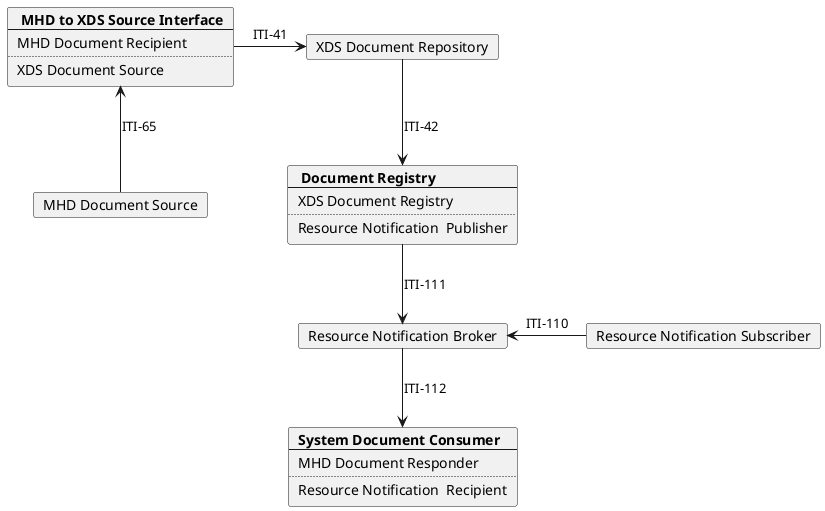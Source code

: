 @startuml
skinparam svgDimensionStyle false
skinparam componentStyle rectangle

hide footbox
/' title "DSUBm grouped with MHD" '/

card "MHD Document Source" as MHD_SOURCE
card  SourceInterface [
  <b> MHD to XDS Source Interface
  ----
  MHD Document Recipient
  ....
  XDS Document Source 
]
card "XDS Document Repository" as XDS_Repo 
card  Registry [
  <b> Document Registry
  ----
  XDS Document Registry 
  ....
  Resource Notification  Publisher
]
card "Resource Notification Broker" as DSUBm_Broker
card "Resource Notification Subscriber" as DSUBm_Subscriber


card  Consumer [
  <b>System Document Consumer
  ----
  MHD Document Responder
  ....
  Resource Notification  Recipient
]



MHD_SOURCE -u-> SourceInterface: ITI-65
SourceInterface -r-> XDS_Repo: ITI-41
XDS_Repo -d-> Registry: ITI-42
Registry -d-> DSUBm_Broker: ITI-111
DSUBm_Subscriber -l-> DSUBm_Broker: ITI-110
DSUBm_Broker --> Consumer: ITI-112
/'
card  ConsumerInterface [
  <b> MHD to XDS Consumer Interface
  ----
  MHD Document Recipient
  ....
  XDS Document Consumer 
]
Consumer -u-> ConsumerInterface: ITI-68
ConsumerInterface -l-> XDS_Repo: ITI-43
ConsumerInterface --> Registry: ITI-18
'/

@enduml